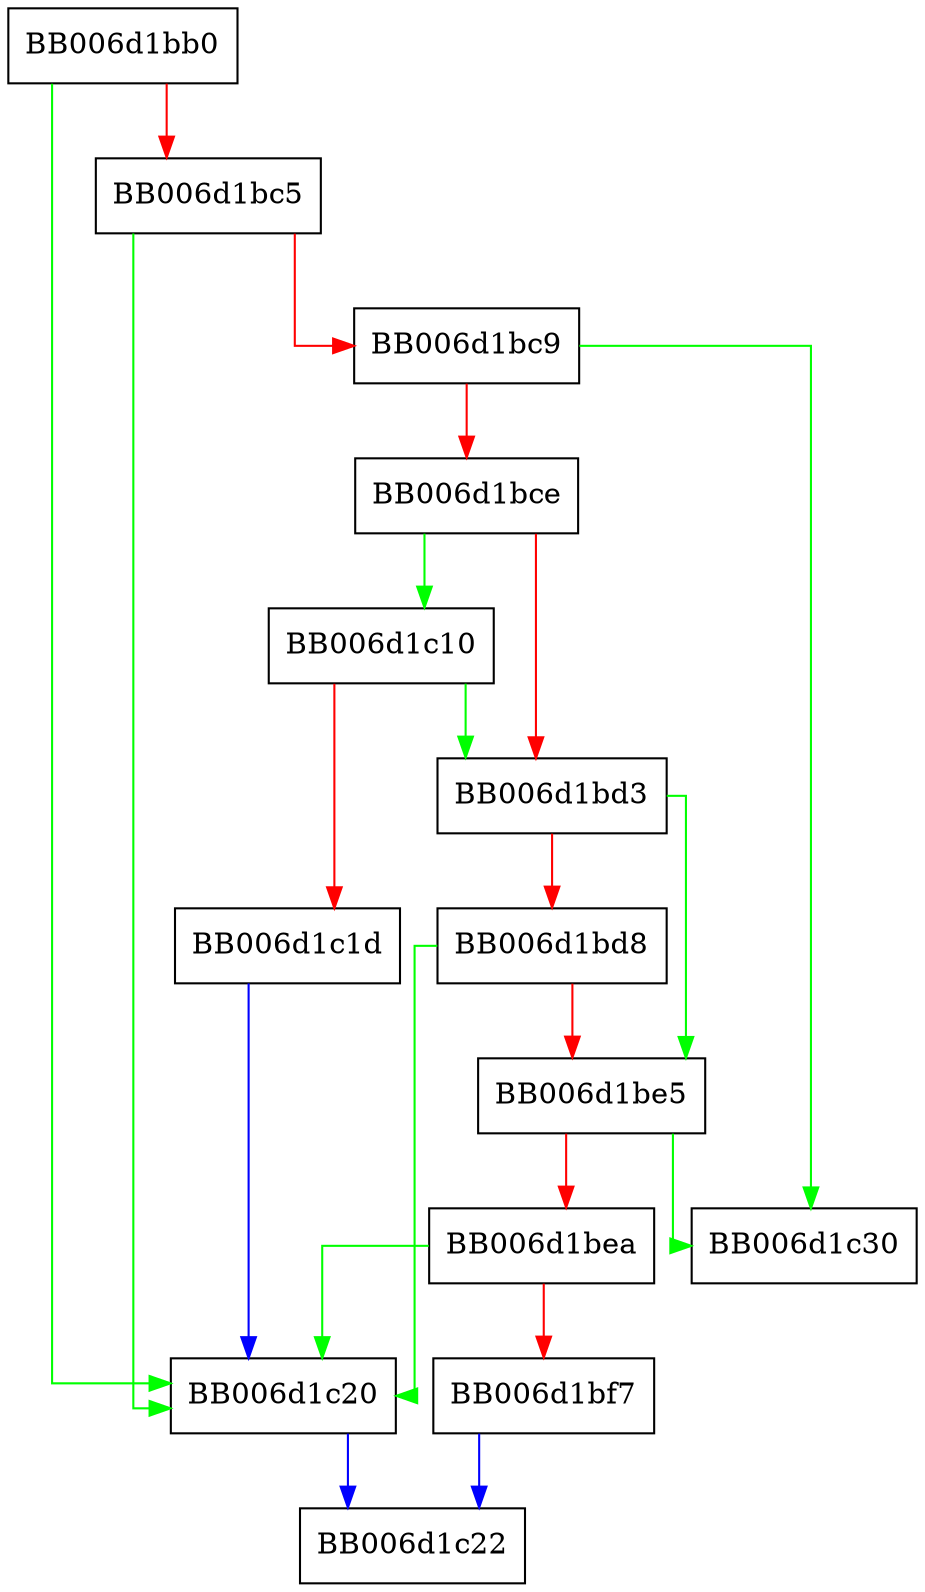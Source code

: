 digraph dh_has {
  node [shape="box"];
  graph [splines=ortho];
  BB006d1bb0 -> BB006d1c20 [color="green"];
  BB006d1bb0 -> BB006d1bc5 [color="red"];
  BB006d1bc5 -> BB006d1c20 [color="green"];
  BB006d1bc5 -> BB006d1bc9 [color="red"];
  BB006d1bc9 -> BB006d1c30 [color="green"];
  BB006d1bc9 -> BB006d1bce [color="red"];
  BB006d1bce -> BB006d1c10 [color="green"];
  BB006d1bce -> BB006d1bd3 [color="red"];
  BB006d1bd3 -> BB006d1be5 [color="green"];
  BB006d1bd3 -> BB006d1bd8 [color="red"];
  BB006d1bd8 -> BB006d1c20 [color="green"];
  BB006d1bd8 -> BB006d1be5 [color="red"];
  BB006d1be5 -> BB006d1c30 [color="green"];
  BB006d1be5 -> BB006d1bea [color="red"];
  BB006d1bea -> BB006d1c20 [color="green"];
  BB006d1bea -> BB006d1bf7 [color="red"];
  BB006d1bf7 -> BB006d1c22 [color="blue"];
  BB006d1c10 -> BB006d1bd3 [color="green"];
  BB006d1c10 -> BB006d1c1d [color="red"];
  BB006d1c1d -> BB006d1c20 [color="blue"];
  BB006d1c20 -> BB006d1c22 [color="blue"];
}